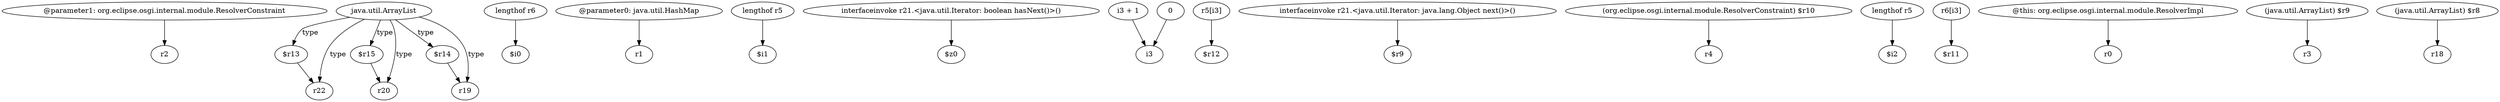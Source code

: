 digraph g {
0[label="@parameter1: org.eclipse.osgi.internal.module.ResolverConstraint"]
1[label="r2"]
0->1[label=""]
2[label="java.util.ArrayList"]
3[label="r22"]
2->3[label="type"]
4[label="lengthof r6"]
5[label="$i0"]
4->5[label=""]
6[label="@parameter0: java.util.HashMap"]
7[label="r1"]
6->7[label=""]
8[label="lengthof r5"]
9[label="$i1"]
8->9[label=""]
10[label="interfaceinvoke r21.<java.util.Iterator: boolean hasNext()>()"]
11[label="$z0"]
10->11[label=""]
12[label="$r15"]
2->12[label="type"]
13[label="$r13"]
13->3[label=""]
2->13[label="type"]
14[label="i3 + 1"]
15[label="i3"]
14->15[label=""]
16[label="$r14"]
2->16[label="type"]
17[label="r19"]
16->17[label=""]
18[label="r5[i3]"]
19[label="$r12"]
18->19[label=""]
20[label="interfaceinvoke r21.<java.util.Iterator: java.lang.Object next()>()"]
21[label="$r9"]
20->21[label=""]
22[label="(org.eclipse.osgi.internal.module.ResolverConstraint) $r10"]
23[label="r4"]
22->23[label=""]
24[label="lengthof r5"]
25[label="$i2"]
24->25[label=""]
26[label="r20"]
12->26[label=""]
2->26[label="type"]
27[label="r6[i3]"]
28[label="$r11"]
27->28[label=""]
29[label="@this: org.eclipse.osgi.internal.module.ResolverImpl"]
30[label="r0"]
29->30[label=""]
31[label="(java.util.ArrayList) $r9"]
32[label="r3"]
31->32[label=""]
2->17[label="type"]
33[label="0"]
33->15[label=""]
34[label="(java.util.ArrayList) $r8"]
35[label="r18"]
34->35[label=""]
}